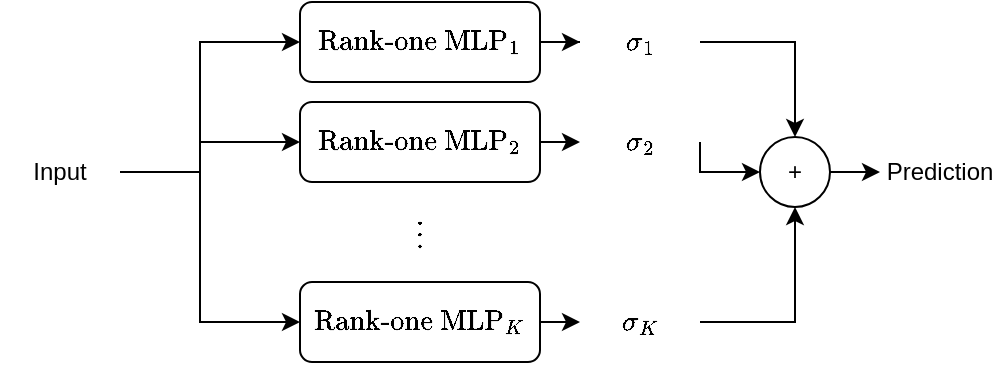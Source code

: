 <mxfile version="24.4.7" type="github">
  <diagram name="Page-1" id="qZ-K6uX1gHiOTCvtN3Ut">
    <mxGraphModel dx="1144" dy="765" grid="1" gridSize="10" guides="1" tooltips="1" connect="1" arrows="1" fold="1" page="1" pageScale="1" pageWidth="850" pageHeight="1100" math="1" shadow="0">
      <root>
        <mxCell id="0" />
        <mxCell id="1" parent="0" />
        <mxCell id="G1_seMAoeeiv5iTAUMwB-15" style="edgeStyle=orthogonalEdgeStyle;rounded=0;orthogonalLoop=1;jettySize=auto;html=1;exitX=1;exitY=0.5;exitDx=0;exitDy=0;entryX=0;entryY=0.5;entryDx=0;entryDy=0;" edge="1" parent="1" source="G1_seMAoeeiv5iTAUMwB-3" target="G1_seMAoeeiv5iTAUMwB-11">
          <mxGeometry relative="1" as="geometry" />
        </mxCell>
        <mxCell id="G1_seMAoeeiv5iTAUMwB-3" value="$$\text{Rank-one MLP}_2$$" style="rounded=1;whiteSpace=wrap;html=1;" vertex="1" parent="1">
          <mxGeometry x="240" y="170" width="120" height="40" as="geometry" />
        </mxCell>
        <mxCell id="G1_seMAoeeiv5iTAUMwB-16" style="edgeStyle=orthogonalEdgeStyle;rounded=0;orthogonalLoop=1;jettySize=auto;html=1;exitX=1;exitY=0.5;exitDx=0;exitDy=0;entryX=0;entryY=0.5;entryDx=0;entryDy=0;" edge="1" parent="1" source="G1_seMAoeeiv5iTAUMwB-4" target="G1_seMAoeeiv5iTAUMwB-12">
          <mxGeometry relative="1" as="geometry" />
        </mxCell>
        <mxCell id="G1_seMAoeeiv5iTAUMwB-4" value="$$\text{Rank-one MLP}_K$$" style="rounded=1;whiteSpace=wrap;html=1;" vertex="1" parent="1">
          <mxGeometry x="240" y="260" width="120" height="40" as="geometry" />
        </mxCell>
        <mxCell id="G1_seMAoeeiv5iTAUMwB-5" value="$$\vdots$$" style="text;html=1;align=center;verticalAlign=middle;whiteSpace=wrap;rounded=0;" vertex="1" parent="1">
          <mxGeometry x="270" y="220" width="60" height="30" as="geometry" />
        </mxCell>
        <mxCell id="G1_seMAoeeiv5iTAUMwB-7" style="edgeStyle=orthogonalEdgeStyle;rounded=0;orthogonalLoop=1;jettySize=auto;html=1;exitX=1;exitY=0.5;exitDx=0;exitDy=0;entryX=0;entryY=0.5;entryDx=0;entryDy=0;" edge="1" parent="1" source="G1_seMAoeeiv5iTAUMwB-6" target="G1_seMAoeeiv5iTAUMwB-13">
          <mxGeometry relative="1" as="geometry">
            <mxPoint x="240" y="140" as="targetPoint" />
            <Array as="points">
              <mxPoint x="190" y="205" />
              <mxPoint x="190" y="140" />
            </Array>
          </mxGeometry>
        </mxCell>
        <mxCell id="G1_seMAoeeiv5iTAUMwB-8" style="edgeStyle=orthogonalEdgeStyle;rounded=0;orthogonalLoop=1;jettySize=auto;html=1;exitX=1;exitY=0.5;exitDx=0;exitDy=0;entryX=0;entryY=0.5;entryDx=0;entryDy=0;" edge="1" parent="1" source="G1_seMAoeeiv5iTAUMwB-6" target="G1_seMAoeeiv5iTAUMwB-3">
          <mxGeometry relative="1" as="geometry">
            <Array as="points">
              <mxPoint x="190" y="205" />
              <mxPoint x="190" y="190" />
            </Array>
          </mxGeometry>
        </mxCell>
        <mxCell id="G1_seMAoeeiv5iTAUMwB-9" style="edgeStyle=orthogonalEdgeStyle;rounded=0;orthogonalLoop=1;jettySize=auto;html=1;exitX=1;exitY=0.5;exitDx=0;exitDy=0;entryX=0;entryY=0.5;entryDx=0;entryDy=0;" edge="1" parent="1" source="G1_seMAoeeiv5iTAUMwB-6" target="G1_seMAoeeiv5iTAUMwB-4">
          <mxGeometry relative="1" as="geometry">
            <Array as="points">
              <mxPoint x="190" y="205" />
              <mxPoint x="190" y="280" />
            </Array>
          </mxGeometry>
        </mxCell>
        <mxCell id="G1_seMAoeeiv5iTAUMwB-6" value="Input" style="text;html=1;align=center;verticalAlign=middle;whiteSpace=wrap;rounded=0;" vertex="1" parent="1">
          <mxGeometry x="90" y="190" width="60" height="30" as="geometry" />
        </mxCell>
        <mxCell id="G1_seMAoeeiv5iTAUMwB-18" style="edgeStyle=orthogonalEdgeStyle;rounded=0;orthogonalLoop=1;jettySize=auto;html=1;exitX=1;exitY=0.5;exitDx=0;exitDy=0;entryX=0.5;entryY=0;entryDx=0;entryDy=0;" edge="1" parent="1" source="G1_seMAoeeiv5iTAUMwB-10" target="G1_seMAoeeiv5iTAUMwB-17">
          <mxGeometry relative="1" as="geometry" />
        </mxCell>
        <mxCell id="G1_seMAoeeiv5iTAUMwB-10" value="$$\sigma_1$$" style="text;html=1;align=center;verticalAlign=middle;whiteSpace=wrap;rounded=0;" vertex="1" parent="1">
          <mxGeometry x="380" y="125" width="60" height="30" as="geometry" />
        </mxCell>
        <mxCell id="G1_seMAoeeiv5iTAUMwB-21" style="edgeStyle=orthogonalEdgeStyle;rounded=0;orthogonalLoop=1;jettySize=auto;html=1;exitX=1;exitY=0.5;exitDx=0;exitDy=0;entryX=0;entryY=0.5;entryDx=0;entryDy=0;" edge="1" parent="1" source="G1_seMAoeeiv5iTAUMwB-11" target="G1_seMAoeeiv5iTAUMwB-17">
          <mxGeometry relative="1" as="geometry">
            <Array as="points">
              <mxPoint x="440" y="205" />
            </Array>
          </mxGeometry>
        </mxCell>
        <mxCell id="G1_seMAoeeiv5iTAUMwB-11" value="$$\sigma_2$$" style="text;html=1;align=center;verticalAlign=middle;whiteSpace=wrap;rounded=0;" vertex="1" parent="1">
          <mxGeometry x="380" y="175" width="60" height="30" as="geometry" />
        </mxCell>
        <mxCell id="G1_seMAoeeiv5iTAUMwB-20" style="edgeStyle=orthogonalEdgeStyle;rounded=0;orthogonalLoop=1;jettySize=auto;html=1;exitX=1;exitY=0.5;exitDx=0;exitDy=0;entryX=0.5;entryY=1;entryDx=0;entryDy=0;" edge="1" parent="1" source="G1_seMAoeeiv5iTAUMwB-12" target="G1_seMAoeeiv5iTAUMwB-17">
          <mxGeometry relative="1" as="geometry" />
        </mxCell>
        <mxCell id="G1_seMAoeeiv5iTAUMwB-12" value="$$\sigma_K$$" style="text;html=1;align=center;verticalAlign=middle;whiteSpace=wrap;rounded=0;" vertex="1" parent="1">
          <mxGeometry x="380" y="265" width="60" height="30" as="geometry" />
        </mxCell>
        <mxCell id="G1_seMAoeeiv5iTAUMwB-14" style="edgeStyle=orthogonalEdgeStyle;rounded=0;orthogonalLoop=1;jettySize=auto;html=1;exitX=1;exitY=0.5;exitDx=0;exitDy=0;" edge="1" parent="1" source="G1_seMAoeeiv5iTAUMwB-13" target="G1_seMAoeeiv5iTAUMwB-10">
          <mxGeometry relative="1" as="geometry" />
        </mxCell>
        <mxCell id="G1_seMAoeeiv5iTAUMwB-13" value="$$\text{Rank-one MLP}_1$$" style="rounded=1;whiteSpace=wrap;html=1;" vertex="1" parent="1">
          <mxGeometry x="240" y="120" width="120" height="40" as="geometry" />
        </mxCell>
        <mxCell id="G1_seMAoeeiv5iTAUMwB-22" style="edgeStyle=orthogonalEdgeStyle;rounded=0;orthogonalLoop=1;jettySize=auto;html=1;exitX=1;exitY=0.5;exitDx=0;exitDy=0;entryX=0;entryY=0.5;entryDx=0;entryDy=0;" edge="1" parent="1" source="G1_seMAoeeiv5iTAUMwB-17" target="G1_seMAoeeiv5iTAUMwB-23">
          <mxGeometry relative="1" as="geometry">
            <mxPoint x="530" y="205" as="targetPoint" />
          </mxGeometry>
        </mxCell>
        <mxCell id="G1_seMAoeeiv5iTAUMwB-17" value="+" style="ellipse;whiteSpace=wrap;html=1;aspect=fixed;" vertex="1" parent="1">
          <mxGeometry x="470" y="187.5" width="35" height="35" as="geometry" />
        </mxCell>
        <mxCell id="G1_seMAoeeiv5iTAUMwB-23" value="Prediction" style="text;html=1;align=center;verticalAlign=middle;whiteSpace=wrap;rounded=0;" vertex="1" parent="1">
          <mxGeometry x="530" y="190" width="60" height="30" as="geometry" />
        </mxCell>
      </root>
    </mxGraphModel>
  </diagram>
</mxfile>
